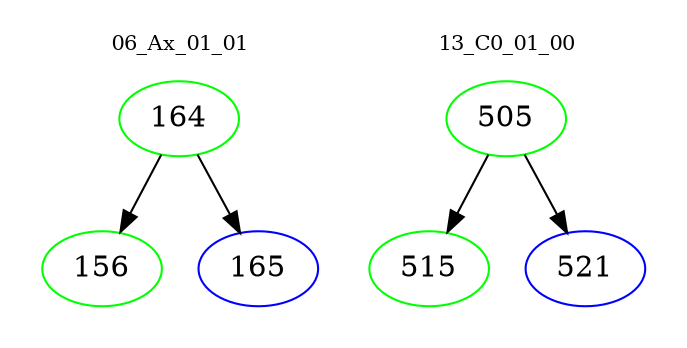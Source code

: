 digraph{
subgraph cluster_0 {
color = white
label = "06_Ax_01_01";
fontsize=10;
T0_164 [label="164", color="green"]
T0_164 -> T0_156 [color="black"]
T0_156 [label="156", color="green"]
T0_164 -> T0_165 [color="black"]
T0_165 [label="165", color="blue"]
}
subgraph cluster_1 {
color = white
label = "13_C0_01_00";
fontsize=10;
T1_505 [label="505", color="green"]
T1_505 -> T1_515 [color="black"]
T1_515 [label="515", color="green"]
T1_505 -> T1_521 [color="black"]
T1_521 [label="521", color="blue"]
}
}

